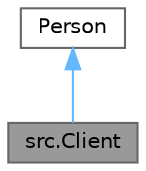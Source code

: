 digraph "src.Client"
{
 // LATEX_PDF_SIZE
  bgcolor="transparent";
  edge [fontname=Helvetica,fontsize=10,labelfontname=Helvetica,labelfontsize=10];
  node [fontname=Helvetica,fontsize=10,shape=box,height=0.2,width=0.4];
  Node1 [id="Node000001",label="src.Client",height=0.2,width=0.4,color="gray40", fillcolor="grey60", style="filled", fontcolor="black",tooltip="The Client class allows you to create a client object with basic information such as ID,..."];
  Node2 -> Node1 [id="edge1_Node000001_Node000002",dir="back",color="steelblue1",style="solid",tooltip=" "];
  Node2 [id="Node000002",label="Person",height=0.2,width=0.4,color="gray40", fillcolor="white", style="filled",URL="$classsrc_1_1_person.html",tooltip="Represents a person with basic attributes like Id and Name. This class provides access and modificati..."];
}
